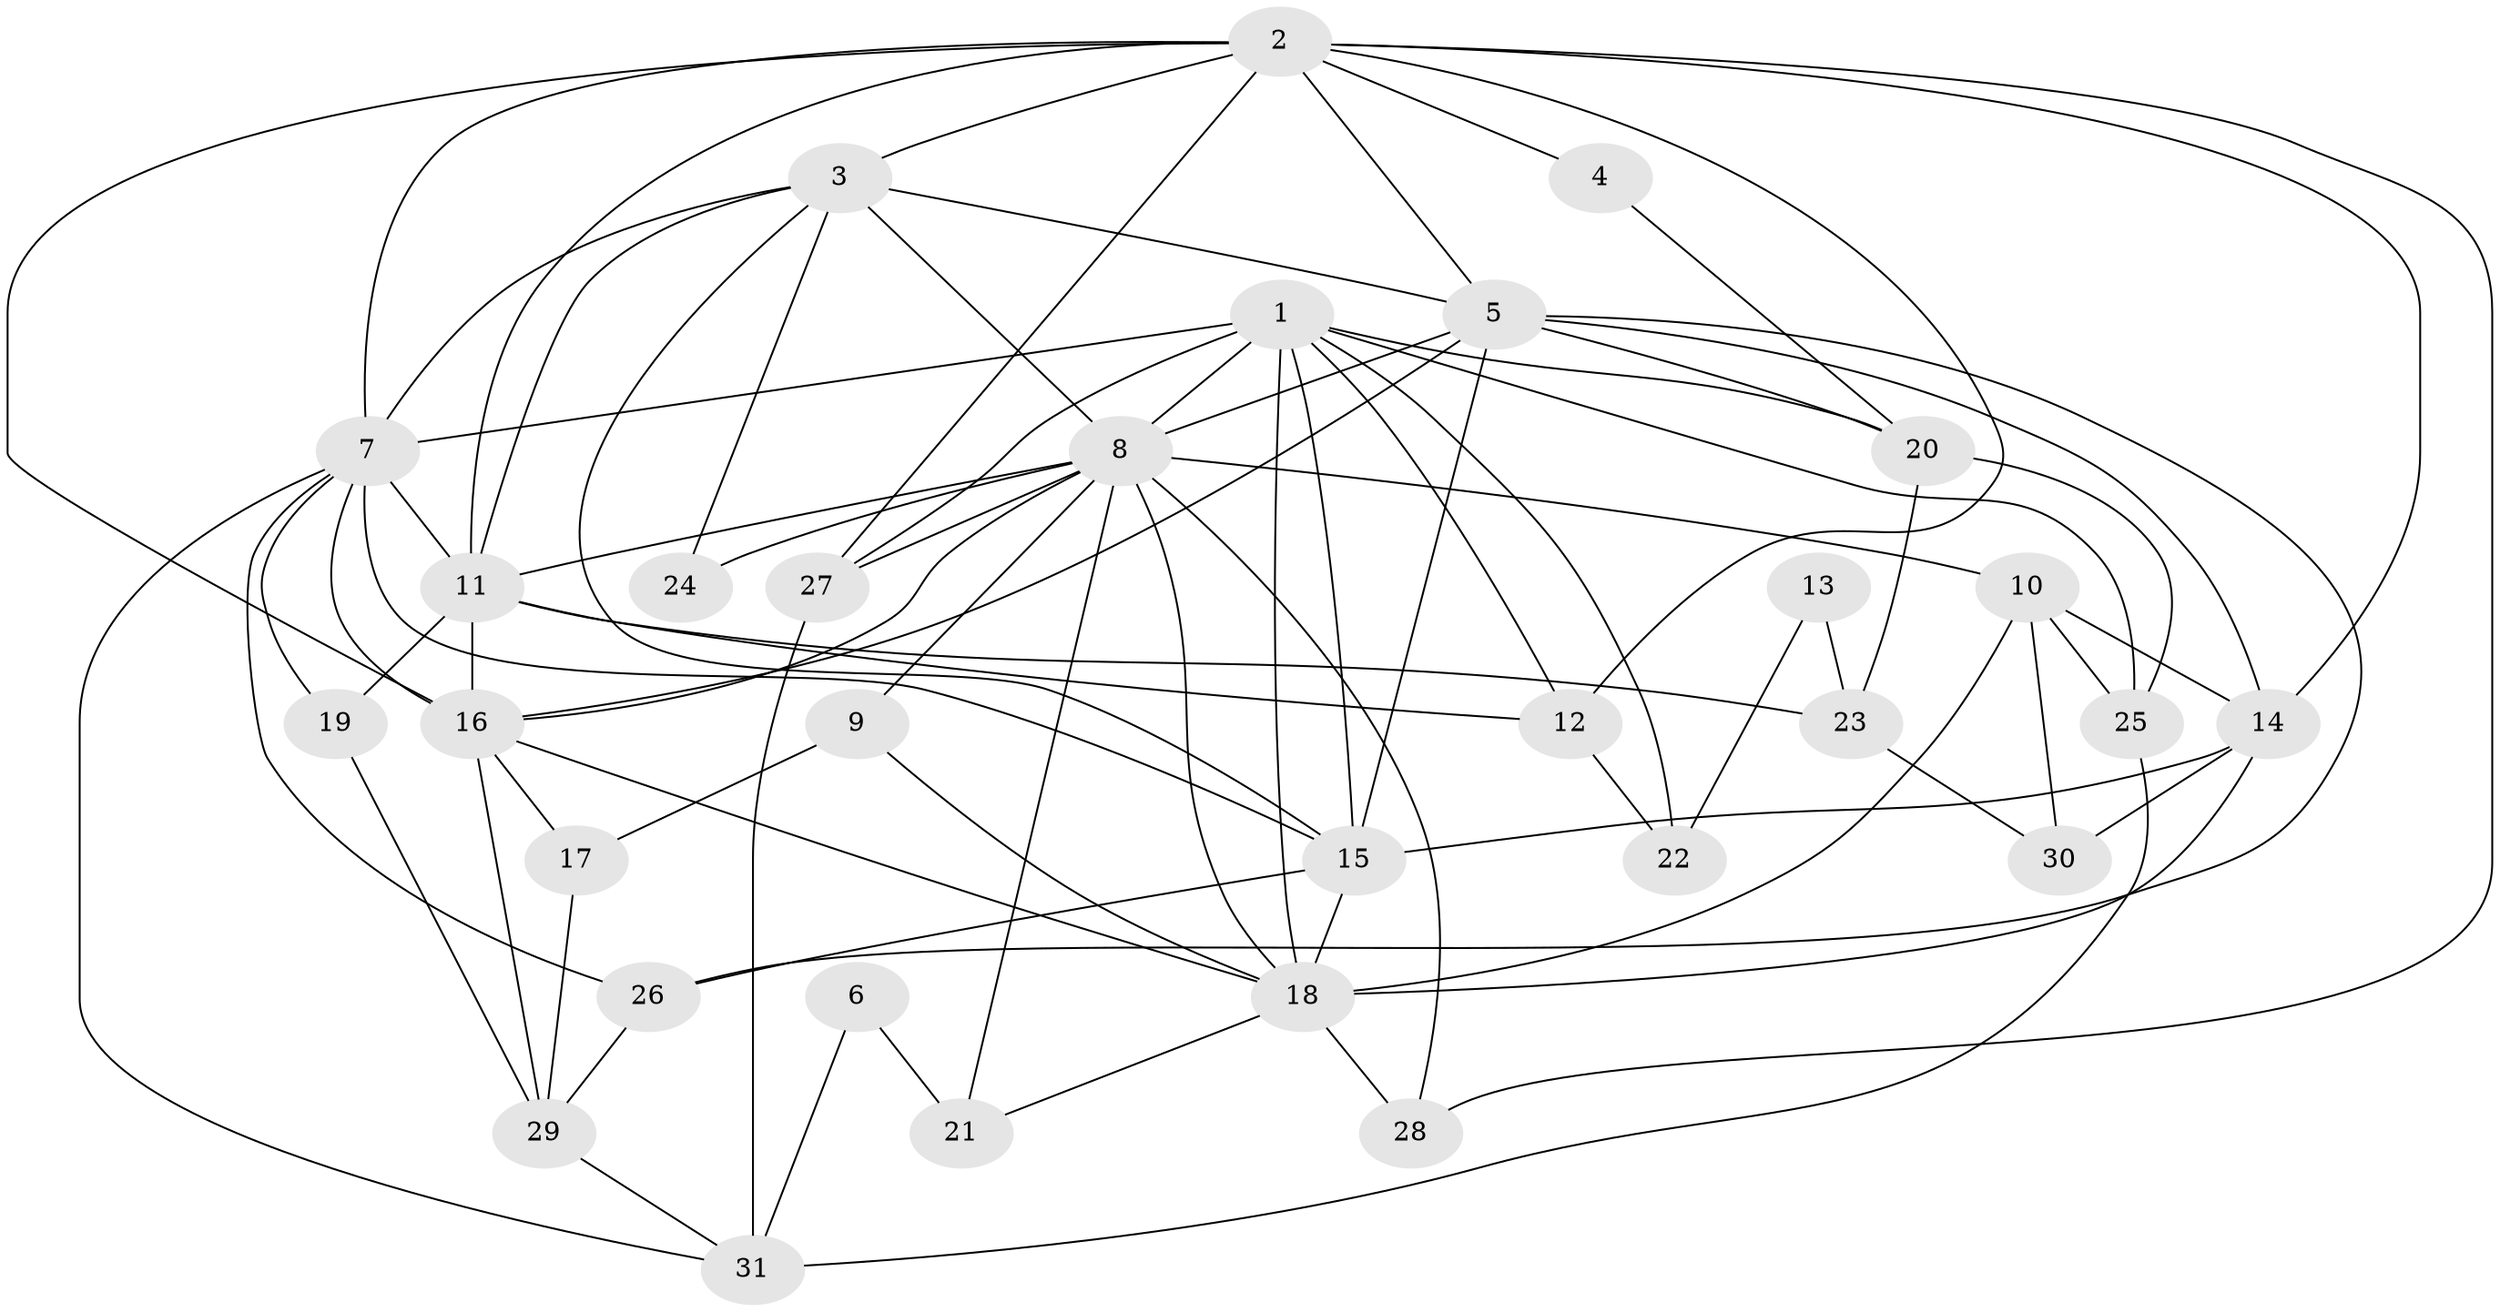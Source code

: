// original degree distribution, {4: 0.37662337662337664, 7: 0.025974025974025976, 2: 0.11688311688311688, 5: 0.14285714285714285, 9: 0.025974025974025976, 3: 0.24675324675324675, 6: 0.06493506493506493}
// Generated by graph-tools (version 1.1) at 2025/50/03/04/25 22:50:54]
// undirected, 31 vertices, 81 edges
graph export_dot {
  node [color=gray90,style=filled];
  1;
  2;
  3;
  4;
  5;
  6;
  7;
  8;
  9;
  10;
  11;
  12;
  13;
  14;
  15;
  16;
  17;
  18;
  19;
  20;
  21;
  22;
  23;
  24;
  25;
  26;
  27;
  28;
  29;
  30;
  31;
  1 -- 7 [weight=3.0];
  1 -- 8 [weight=3.0];
  1 -- 12 [weight=2.0];
  1 -- 15 [weight=1.0];
  1 -- 18 [weight=2.0];
  1 -- 20 [weight=2.0];
  1 -- 22 [weight=1.0];
  1 -- 25 [weight=1.0];
  1 -- 27 [weight=1.0];
  2 -- 3 [weight=1.0];
  2 -- 4 [weight=1.0];
  2 -- 5 [weight=1.0];
  2 -- 7 [weight=1.0];
  2 -- 11 [weight=1.0];
  2 -- 12 [weight=1.0];
  2 -- 14 [weight=1.0];
  2 -- 16 [weight=1.0];
  2 -- 27 [weight=1.0];
  2 -- 28 [weight=1.0];
  3 -- 5 [weight=4.0];
  3 -- 7 [weight=1.0];
  3 -- 8 [weight=1.0];
  3 -- 11 [weight=1.0];
  3 -- 15 [weight=2.0];
  3 -- 24 [weight=1.0];
  4 -- 20 [weight=1.0];
  5 -- 8 [weight=1.0];
  5 -- 14 [weight=2.0];
  5 -- 15 [weight=1.0];
  5 -- 16 [weight=1.0];
  5 -- 20 [weight=1.0];
  5 -- 26 [weight=1.0];
  6 -- 21 [weight=1.0];
  6 -- 31 [weight=1.0];
  7 -- 11 [weight=3.0];
  7 -- 15 [weight=1.0];
  7 -- 16 [weight=1.0];
  7 -- 19 [weight=1.0];
  7 -- 26 [weight=1.0];
  7 -- 31 [weight=1.0];
  8 -- 9 [weight=1.0];
  8 -- 10 [weight=1.0];
  8 -- 11 [weight=2.0];
  8 -- 16 [weight=1.0];
  8 -- 18 [weight=1.0];
  8 -- 21 [weight=1.0];
  8 -- 24 [weight=1.0];
  8 -- 27 [weight=3.0];
  8 -- 28 [weight=1.0];
  9 -- 17 [weight=1.0];
  9 -- 18 [weight=1.0];
  10 -- 14 [weight=1.0];
  10 -- 18 [weight=2.0];
  10 -- 25 [weight=1.0];
  10 -- 30 [weight=1.0];
  11 -- 12 [weight=1.0];
  11 -- 16 [weight=4.0];
  11 -- 19 [weight=1.0];
  11 -- 23 [weight=1.0];
  12 -- 22 [weight=1.0];
  13 -- 22 [weight=1.0];
  13 -- 23 [weight=1.0];
  14 -- 15 [weight=1.0];
  14 -- 18 [weight=1.0];
  14 -- 30 [weight=1.0];
  15 -- 18 [weight=1.0];
  15 -- 26 [weight=1.0];
  16 -- 17 [weight=1.0];
  16 -- 18 [weight=1.0];
  16 -- 29 [weight=1.0];
  17 -- 29 [weight=1.0];
  18 -- 21 [weight=1.0];
  18 -- 28 [weight=2.0];
  19 -- 29 [weight=1.0];
  20 -- 23 [weight=1.0];
  20 -- 25 [weight=1.0];
  23 -- 30 [weight=1.0];
  25 -- 31 [weight=1.0];
  26 -- 29 [weight=1.0];
  27 -- 31 [weight=1.0];
  29 -- 31 [weight=1.0];
}
